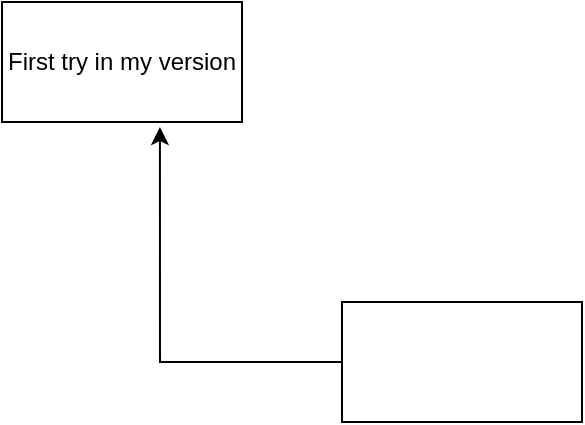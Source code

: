 <mxfile version="20.4.0" type="github">
  <diagram id="8Fomc0AZO4FN7XBAN6qD" name="Page-1">
    <mxGraphModel dx="944" dy="526" grid="1" gridSize="10" guides="1" tooltips="1" connect="1" arrows="1" fold="1" page="1" pageScale="1" pageWidth="827" pageHeight="1169" math="0" shadow="0">
      <root>
        <mxCell id="0" />
        <mxCell id="1" parent="0" />
        <mxCell id="CWKQX-E4c-iKlDooOsDz-3" style="edgeStyle=orthogonalEdgeStyle;rounded=0;orthogonalLoop=1;jettySize=auto;html=1;entryX=0.658;entryY=1.042;entryDx=0;entryDy=0;entryPerimeter=0;" edge="1" parent="1" source="CWKQX-E4c-iKlDooOsDz-1" target="CWKQX-E4c-iKlDooOsDz-2">
          <mxGeometry relative="1" as="geometry" />
        </mxCell>
        <mxCell id="CWKQX-E4c-iKlDooOsDz-1" value="" style="rounded=0;whiteSpace=wrap;html=1;" vertex="1" parent="1">
          <mxGeometry x="350" y="460" width="120" height="60" as="geometry" />
        </mxCell>
        <mxCell id="CWKQX-E4c-iKlDooOsDz-2" value="First try in my version" style="rounded=0;whiteSpace=wrap;html=1;" vertex="1" parent="1">
          <mxGeometry x="180" y="310" width="120" height="60" as="geometry" />
        </mxCell>
      </root>
    </mxGraphModel>
  </diagram>
</mxfile>
